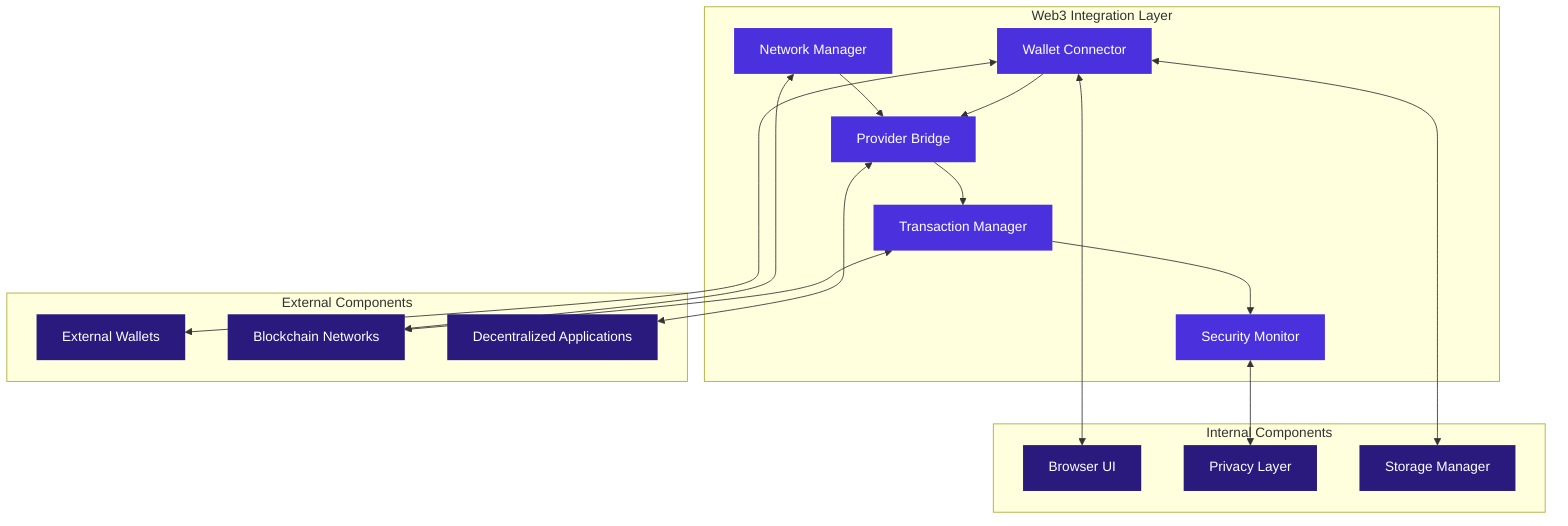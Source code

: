 graph TD
    classDef primary fill:#4b31dd,color:white,stroke-width:0px
    classDef secondary fill:#2a1a7e,color:white,stroke-width:0px
    
    subgraph "Web3 Integration Layer"
        WalletConnector[Wallet Connector]:::primary
        ProviderBridge[Provider Bridge]:::primary
        TransactionManager[Transaction Manager]:::primary
        NetworkManager[Network Manager]:::primary
        SecurityMonitor[Security Monitor]:::primary
    end
    
    subgraph "External Components"
        ExternalWallets[External Wallets]:::secondary
        Blockchain[Blockchain Networks]:::secondary
        DApps[Decentralized Applications]:::secondary
    end
    
    subgraph "Internal Components"
        BrowserUI[Browser UI]:::secondary
        PrivacyLayer[Privacy Layer]:::secondary
        StorageManager[Storage Manager]:::secondary
    end
    
    WalletConnector <--> ExternalWallets
    ProviderBridge <--> DApps
    TransactionManager <--> Blockchain
    NetworkManager <--> Blockchain
    
    WalletConnector --> ProviderBridge
    ProviderBridge --> TransactionManager
    TransactionManager --> SecurityMonitor
    NetworkManager --> ProviderBridge
    
    WalletConnector <--> BrowserUI
    SecurityMonitor <--> PrivacyLayer
    WalletConnector <--> StorageManager